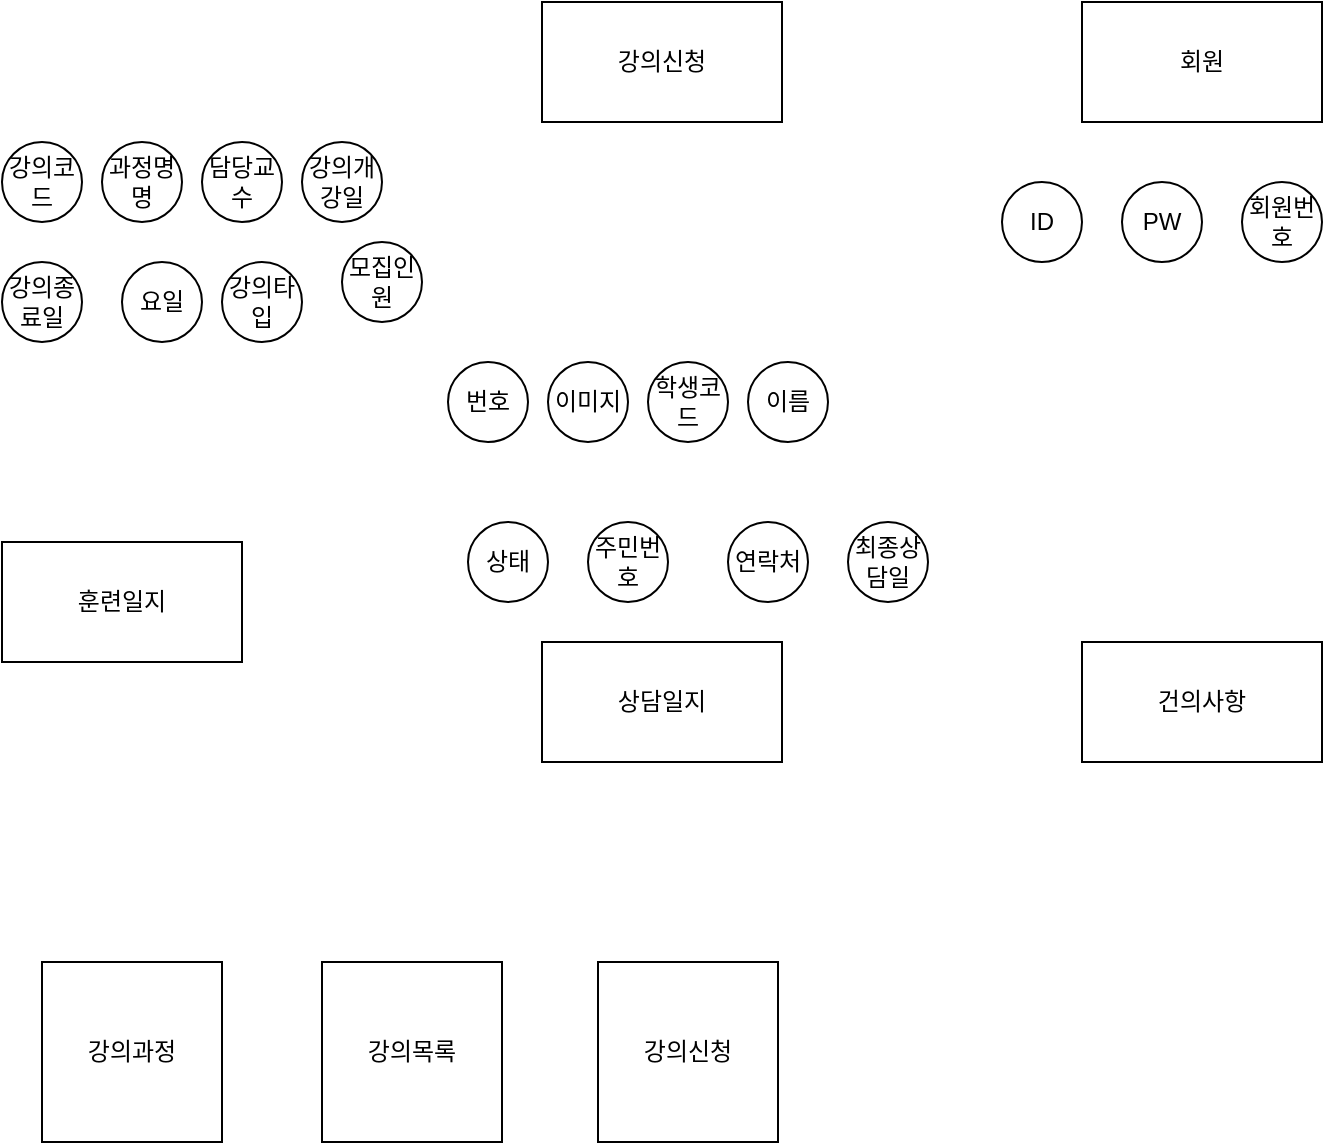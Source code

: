 <mxfile version="24.5.5" type="device">
  <diagram name="페이지-1" id="xANOE6lo8zzCrHwqu1kx">
    <mxGraphModel dx="1591" dy="797" grid="1" gridSize="10" guides="1" tooltips="1" connect="1" arrows="1" fold="1" page="1" pageScale="1" pageWidth="827" pageHeight="1169" math="0" shadow="0">
      <root>
        <mxCell id="0" />
        <mxCell id="1" parent="0" />
        <mxCell id="74gFVv3BV6pXBn0HXCT6-1" value="회원" style="whiteSpace=wrap;html=1;" vertex="1" parent="1">
          <mxGeometry x="610" y="60" width="120" height="60" as="geometry" />
        </mxCell>
        <mxCell id="74gFVv3BV6pXBn0HXCT6-2" value="강의과정" style="whiteSpace=wrap;html=1;" vertex="1" parent="1">
          <mxGeometry x="90" y="540" width="90" height="90" as="geometry" />
        </mxCell>
        <mxCell id="74gFVv3BV6pXBn0HXCT6-3" value="강의신청" style="whiteSpace=wrap;html=1;" vertex="1" parent="1">
          <mxGeometry x="340" y="60" width="120" height="60" as="geometry" />
        </mxCell>
        <mxCell id="74gFVv3BV6pXBn0HXCT6-4" value="훈련일지" style="whiteSpace=wrap;html=1;" vertex="1" parent="1">
          <mxGeometry x="70" y="330" width="120" height="60" as="geometry" />
        </mxCell>
        <mxCell id="74gFVv3BV6pXBn0HXCT6-6" value="상담일지" style="whiteSpace=wrap;html=1;" vertex="1" parent="1">
          <mxGeometry x="340" y="380" width="120" height="60" as="geometry" />
        </mxCell>
        <mxCell id="74gFVv3BV6pXBn0HXCT6-7" value="건의사항" style="whiteSpace=wrap;html=1;" vertex="1" parent="1">
          <mxGeometry x="610" y="380" width="120" height="60" as="geometry" />
        </mxCell>
        <mxCell id="74gFVv3BV6pXBn0HXCT6-8" value="ID" style="ellipse;whiteSpace=wrap;html=1;" vertex="1" parent="1">
          <mxGeometry x="570" y="150" width="40" height="40" as="geometry" />
        </mxCell>
        <mxCell id="74gFVv3BV6pXBn0HXCT6-9" value="PW" style="ellipse;whiteSpace=wrap;html=1;" vertex="1" parent="1">
          <mxGeometry x="630" y="150" width="40" height="40" as="geometry" />
        </mxCell>
        <mxCell id="74gFVv3BV6pXBn0HXCT6-10" value="회원번호" style="ellipse;whiteSpace=wrap;html=1;" vertex="1" parent="1">
          <mxGeometry x="690" y="150" width="40" height="40" as="geometry" />
        </mxCell>
        <mxCell id="74gFVv3BV6pXBn0HXCT6-11" value="번호" style="ellipse;whiteSpace=wrap;html=1;" vertex="1" parent="1">
          <mxGeometry x="293" y="240" width="40" height="40" as="geometry" />
        </mxCell>
        <mxCell id="74gFVv3BV6pXBn0HXCT6-12" value="이미지" style="ellipse;whiteSpace=wrap;html=1;" vertex="1" parent="1">
          <mxGeometry x="343" y="240" width="40" height="40" as="geometry" />
        </mxCell>
        <mxCell id="74gFVv3BV6pXBn0HXCT6-13" value="학생코드" style="ellipse;whiteSpace=wrap;html=1;" vertex="1" parent="1">
          <mxGeometry x="393" y="240" width="40" height="40" as="geometry" />
        </mxCell>
        <mxCell id="74gFVv3BV6pXBn0HXCT6-14" value="이름" style="ellipse;whiteSpace=wrap;html=1;" vertex="1" parent="1">
          <mxGeometry x="443" y="240" width="40" height="40" as="geometry" />
        </mxCell>
        <mxCell id="74gFVv3BV6pXBn0HXCT6-15" value="연락처" style="ellipse;whiteSpace=wrap;html=1;" vertex="1" parent="1">
          <mxGeometry x="433" y="320" width="40" height="40" as="geometry" />
        </mxCell>
        <mxCell id="74gFVv3BV6pXBn0HXCT6-16" value="주민번호" style="ellipse;whiteSpace=wrap;html=1;" vertex="1" parent="1">
          <mxGeometry x="363" y="320" width="40" height="40" as="geometry" />
        </mxCell>
        <mxCell id="74gFVv3BV6pXBn0HXCT6-17" value="상태" style="ellipse;whiteSpace=wrap;html=1;" vertex="1" parent="1">
          <mxGeometry x="303" y="320" width="40" height="40" as="geometry" />
        </mxCell>
        <mxCell id="74gFVv3BV6pXBn0HXCT6-18" value="최종상담일" style="ellipse;whiteSpace=wrap;html=1;" vertex="1" parent="1">
          <mxGeometry x="493" y="320" width="40" height="40" as="geometry" />
        </mxCell>
        <mxCell id="74gFVv3BV6pXBn0HXCT6-19" value="강의코드" style="ellipse;whiteSpace=wrap;html=1;" vertex="1" parent="1">
          <mxGeometry x="70" y="130" width="40" height="40" as="geometry" />
        </mxCell>
        <mxCell id="74gFVv3BV6pXBn0HXCT6-20" value="과정명명" style="ellipse;whiteSpace=wrap;html=1;" vertex="1" parent="1">
          <mxGeometry x="120" y="130" width="40" height="40" as="geometry" />
        </mxCell>
        <mxCell id="74gFVv3BV6pXBn0HXCT6-21" value="담당교수" style="ellipse;whiteSpace=wrap;html=1;" vertex="1" parent="1">
          <mxGeometry x="170" y="130" width="40" height="40" as="geometry" />
        </mxCell>
        <mxCell id="74gFVv3BV6pXBn0HXCT6-22" value="강의개강일" style="ellipse;whiteSpace=wrap;html=1;" vertex="1" parent="1">
          <mxGeometry x="220" y="130" width="40" height="40" as="geometry" />
        </mxCell>
        <mxCell id="74gFVv3BV6pXBn0HXCT6-23" value="강의종료일" style="ellipse;whiteSpace=wrap;html=1;" vertex="1" parent="1">
          <mxGeometry x="70" y="190" width="40" height="40" as="geometry" />
        </mxCell>
        <mxCell id="74gFVv3BV6pXBn0HXCT6-24" value="요일" style="ellipse;whiteSpace=wrap;html=1;" vertex="1" parent="1">
          <mxGeometry x="130" y="190" width="40" height="40" as="geometry" />
        </mxCell>
        <mxCell id="74gFVv3BV6pXBn0HXCT6-25" value="강의타입" style="ellipse;whiteSpace=wrap;html=1;" vertex="1" parent="1">
          <mxGeometry x="180" y="190" width="40" height="40" as="geometry" />
        </mxCell>
        <mxCell id="74gFVv3BV6pXBn0HXCT6-26" value="모집인원" style="ellipse;whiteSpace=wrap;html=1;" vertex="1" parent="1">
          <mxGeometry x="240" y="180" width="40" height="40" as="geometry" />
        </mxCell>
        <mxCell id="74gFVv3BV6pXBn0HXCT6-27" value="강의목록" style="whiteSpace=wrap;html=1;" vertex="1" parent="1">
          <mxGeometry x="230" y="540" width="90" height="90" as="geometry" />
        </mxCell>
        <mxCell id="74gFVv3BV6pXBn0HXCT6-28" value="강의신청" style="whiteSpace=wrap;html=1;" vertex="1" parent="1">
          <mxGeometry x="368" y="540" width="90" height="90" as="geometry" />
        </mxCell>
      </root>
    </mxGraphModel>
  </diagram>
</mxfile>
